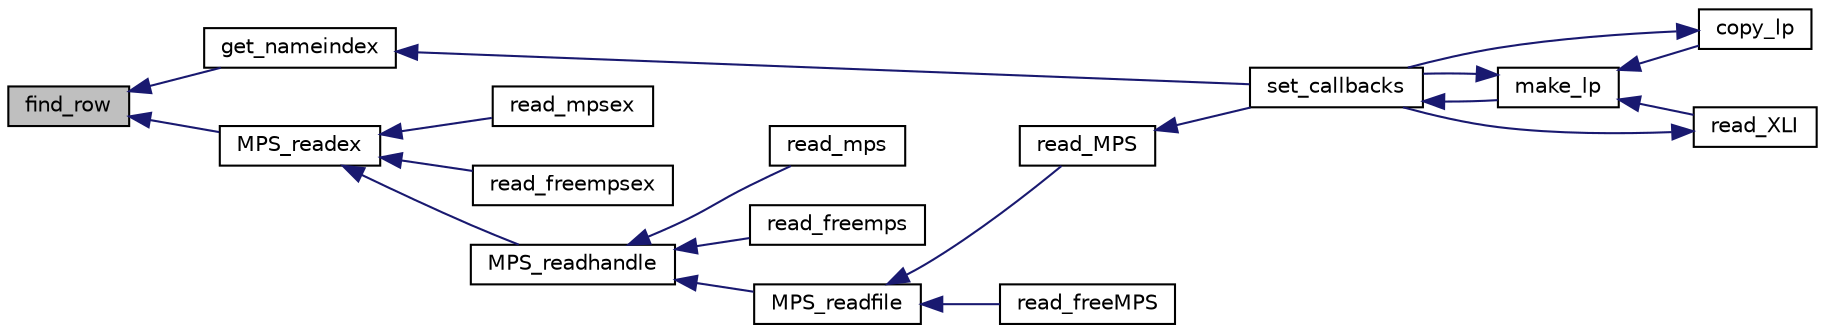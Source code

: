 digraph "find_row"
{
  edge [fontname="Helvetica",fontsize="10",labelfontname="Helvetica",labelfontsize="10"];
  node [fontname="Helvetica",fontsize="10",shape=record];
  rankdir="LR";
  Node167 [label="find_row",height=0.2,width=0.4,color="black", fillcolor="grey75", style="filled", fontcolor="black"];
  Node167 -> Node168 [dir="back",color="midnightblue",fontsize="10",style="solid",fontname="Helvetica"];
  Node168 [label="get_nameindex",height=0.2,width=0.4,color="black", fillcolor="white", style="filled",URL="$df/df7/lp__lib_8h.html#a2dcc5ebee9fd6fd8e87081247cb171d1"];
  Node168 -> Node169 [dir="back",color="midnightblue",fontsize="10",style="solid",fontname="Helvetica"];
  Node169 [label="set_callbacks",height=0.2,width=0.4,color="black", fillcolor="white", style="filled",URL="$df/df7/lp__lib_8h.html#a929e8acb9704f61e16927c915c15cd07"];
  Node169 -> Node170 [dir="back",color="midnightblue",fontsize="10",style="solid",fontname="Helvetica"];
  Node170 [label="make_lp",height=0.2,width=0.4,color="black", fillcolor="white", style="filled",URL="$df/df7/lp__lib_8h.html#a68a0333d84dd944f67e2a0ec72e346a9"];
  Node170 -> Node171 [dir="back",color="midnightblue",fontsize="10",style="solid",fontname="Helvetica"];
  Node171 [label="copy_lp",height=0.2,width=0.4,color="black", fillcolor="white", style="filled",URL="$df/df7/lp__lib_8h.html#aca83ecdbc200b414db491306f3070ae9"];
  Node171 -> Node169 [dir="back",color="midnightblue",fontsize="10",style="solid",fontname="Helvetica"];
  Node170 -> Node169 [dir="back",color="midnightblue",fontsize="10",style="solid",fontname="Helvetica"];
  Node170 -> Node172 [dir="back",color="midnightblue",fontsize="10",style="solid",fontname="Helvetica"];
  Node172 [label="read_XLI",height=0.2,width=0.4,color="black", fillcolor="white", style="filled",URL="$df/df7/lp__lib_8h.html#a351dd803960ab0dae2b39f2c65d3a58d"];
  Node172 -> Node169 [dir="back",color="midnightblue",fontsize="10",style="solid",fontname="Helvetica"];
  Node167 -> Node173 [dir="back",color="midnightblue",fontsize="10",style="solid",fontname="Helvetica"];
  Node173 [label="MPS_readex",height=0.2,width=0.4,color="black", fillcolor="white", style="filled",URL="$db/db0/lp___m_p_s_8c.html#aea59712cb910942080d5bf45bdaba80b"];
  Node173 -> Node174 [dir="back",color="midnightblue",fontsize="10",style="solid",fontname="Helvetica"];
  Node174 [label="read_mpsex",height=0.2,width=0.4,color="black", fillcolor="white", style="filled",URL="$df/df7/lp__lib_8h.html#ab4fd98dae3427337b482648696e8cb8b"];
  Node173 -> Node175 [dir="back",color="midnightblue",fontsize="10",style="solid",fontname="Helvetica"];
  Node175 [label="read_freempsex",height=0.2,width=0.4,color="black", fillcolor="white", style="filled",URL="$df/df7/lp__lib_8h.html#ab52893f02ab0e0607c3f11d7676fbe53"];
  Node173 -> Node176 [dir="back",color="midnightblue",fontsize="10",style="solid",fontname="Helvetica"];
  Node176 [label="MPS_readhandle",height=0.2,width=0.4,color="black", fillcolor="white", style="filled",URL="$d1/ddb/lp___m_p_s_8h.html#aa50322905617f743be6364b668892d57"];
  Node176 -> Node177 [dir="back",color="midnightblue",fontsize="10",style="solid",fontname="Helvetica"];
  Node177 [label="read_mps",height=0.2,width=0.4,color="black", fillcolor="white", style="filled",URL="$df/df7/lp__lib_8h.html#ab331749f216f3baa7cf785dbd1e891da"];
  Node176 -> Node178 [dir="back",color="midnightblue",fontsize="10",style="solid",fontname="Helvetica"];
  Node178 [label="read_freemps",height=0.2,width=0.4,color="black", fillcolor="white", style="filled",URL="$df/df7/lp__lib_8h.html#aa20d230557df91cec7878aeb9a54c080"];
  Node176 -> Node179 [dir="back",color="midnightblue",fontsize="10",style="solid",fontname="Helvetica"];
  Node179 [label="MPS_readfile",height=0.2,width=0.4,color="black", fillcolor="white", style="filled",URL="$d1/ddb/lp___m_p_s_8h.html#a252ece8e4e0ff97b9c4ffefcd5314fa2"];
  Node179 -> Node180 [dir="back",color="midnightblue",fontsize="10",style="solid",fontname="Helvetica"];
  Node180 [label="read_MPS",height=0.2,width=0.4,color="black", fillcolor="white", style="filled",URL="$df/df7/lp__lib_8h.html#ac9c857aa1327544dc606a451a50acd6f"];
  Node180 -> Node169 [dir="back",color="midnightblue",fontsize="10",style="solid",fontname="Helvetica"];
  Node179 -> Node181 [dir="back",color="midnightblue",fontsize="10",style="solid",fontname="Helvetica"];
  Node181 [label="read_freeMPS",height=0.2,width=0.4,color="black", fillcolor="white", style="filled",URL="$df/df7/lp__lib_8h.html#a37f88b0ab90b782cde7fb064a3a6797e"];
}

